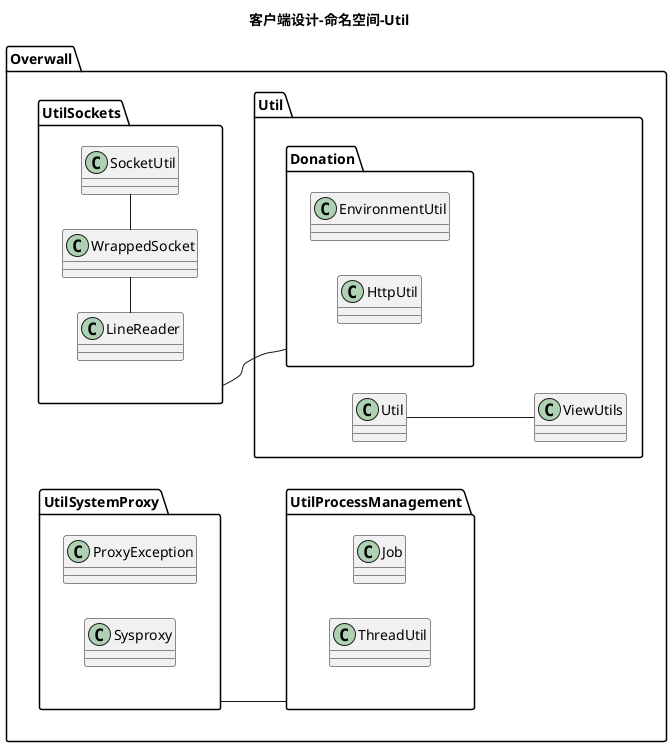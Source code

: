 @startuml

title 客户端设计-命名空间-Util
left to right direction
namespace Overwall.Util{
    namespace Overwall.Util.Donation{
        class EnvironmentUtil
        class HttpUtil

    }
    namespace Overwall.UtilProcessManagement{
        class Job
        class ThreadUtil

    }
    namespace Overwall.UtilSockets{
        class LineReader
        class SocketUtil
        class WrappedSocket
        SocketUtil -left- WrappedSocket
        WrappedSocket -left- LineReader
    }
    namespace Overwall.UtilSystemProxy{
        class ProxyException
        class Sysproxy

    }
    class Util
    class ViewUtils
    Util -- ViewUtils
    Overwall.UtilSystemProxy -- Overwall.UtilProcessManagement
    Overwall.UtilSockets -- Overwall.Util.Donation
}

@enduml